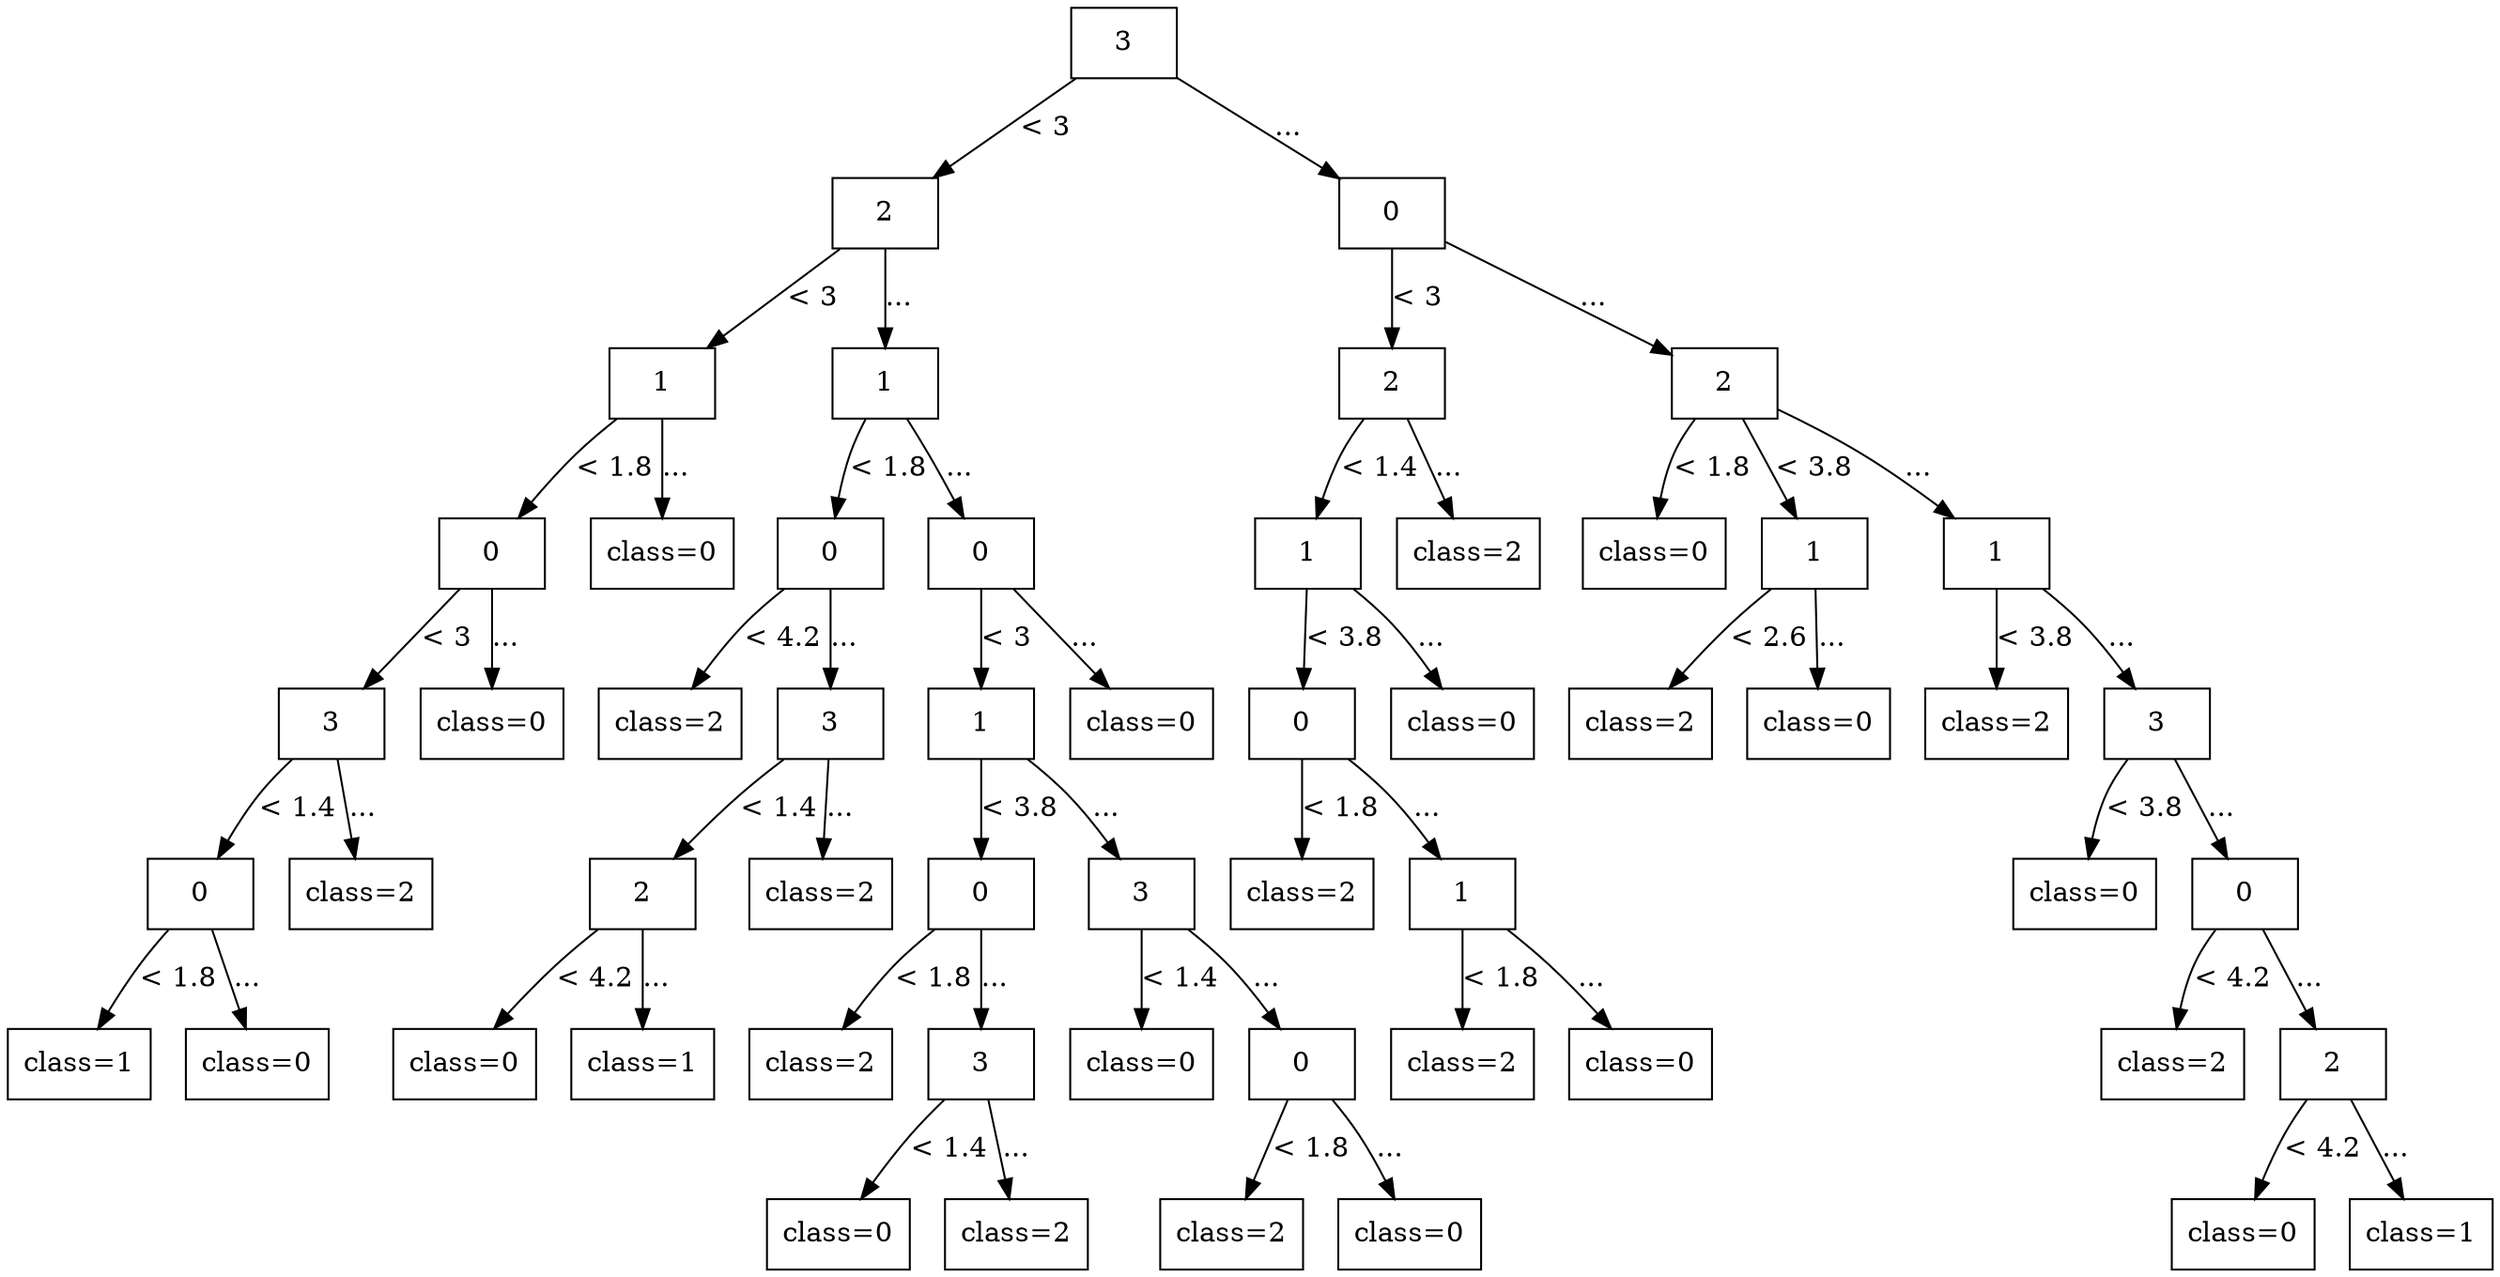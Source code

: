 digraph G {
node [shape=box];

0 [label="3"];

1 [label="2"];
32 [label="0"];

0 -> 1 [label="< 3"];
0 -> 32 [label="..."];

2 [label="1"];
11 [label="1"];
33 [label="2"];
42 [label="2"];

1 -> 2 [label="< 3"];
1 -> 11 [label="..."];
32 -> 33 [label="< 3"];
32 -> 42 [label="..."];

3 [label="0"];
10 [label="class=0"];
12 [label="0"];
19 [label="0"];
34 [label="1"];
41 [label="class=2"];
43 [label="class=0"];
44 [label="1"];
47 [label="1"];

2 -> 3 [label="< 1.8"];
2 -> 10 [label="..."];
11 -> 12 [label="< 1.8"];
11 -> 19 [label="..."];
33 -> 34 [label="< 1.4"];
33 -> 41 [label="..."];
42 -> 43 [label="< 1.8"];
42 -> 44 [label="< 3.8"];
42 -> 47 [label="..."];

4 [label="3"];
9 [label="class=0"];
13 [label="class=2"];
14 [label="3"];
20 [label="1"];
31 [label="class=0"];
35 [label="0"];
40 [label="class=0"];
45 [label="class=2"];
46 [label="class=0"];
48 [label="class=2"];
49 [label="3"];

3 -> 4 [label="< 3"];
3 -> 9 [label="..."];
12 -> 13 [label="< 4.2"];
12 -> 14 [label="..."];
19 -> 20 [label="< 3"];
19 -> 31 [label="..."];
34 -> 35 [label="< 3.8"];
34 -> 40 [label="..."];
44 -> 45 [label="< 2.6"];
44 -> 46 [label="..."];
47 -> 48 [label="< 3.8"];
47 -> 49 [label="..."];

5 [label="0"];
8 [label="class=2"];
15 [label="2"];
18 [label="class=2"];
21 [label="0"];
26 [label="3"];
36 [label="class=2"];
37 [label="1"];
50 [label="class=0"];
51 [label="0"];

4 -> 5 [label="< 1.4"];
4 -> 8 [label="..."];
14 -> 15 [label="< 1.4"];
14 -> 18 [label="..."];
20 -> 21 [label="< 3.8"];
20 -> 26 [label="..."];
35 -> 36 [label="< 1.8"];
35 -> 37 [label="..."];
49 -> 50 [label="< 3.8"];
49 -> 51 [label="..."];

6 [label="class=1"];
7 [label="class=0"];
16 [label="class=0"];
17 [label="class=1"];
22 [label="class=2"];
23 [label="3"];
27 [label="class=0"];
28 [label="0"];
38 [label="class=2"];
39 [label="class=0"];
52 [label="class=2"];
53 [label="2"];

5 -> 6 [label="< 1.8"];
5 -> 7 [label="..."];
15 -> 16 [label="< 4.2"];
15 -> 17 [label="..."];
21 -> 22 [label="< 1.8"];
21 -> 23 [label="..."];
26 -> 27 [label="< 1.4"];
26 -> 28 [label="..."];
37 -> 38 [label="< 1.8"];
37 -> 39 [label="..."];
51 -> 52 [label="< 4.2"];
51 -> 53 [label="..."];

24 [label="class=0"];
25 [label="class=2"];
29 [label="class=2"];
30 [label="class=0"];
54 [label="class=0"];
55 [label="class=1"];

23 -> 24 [label="< 1.4"];
23 -> 25 [label="..."];
28 -> 29 [label="< 1.8"];
28 -> 30 [label="..."];
53 -> 54 [label="< 4.2"];
53 -> 55 [label="..."];

}